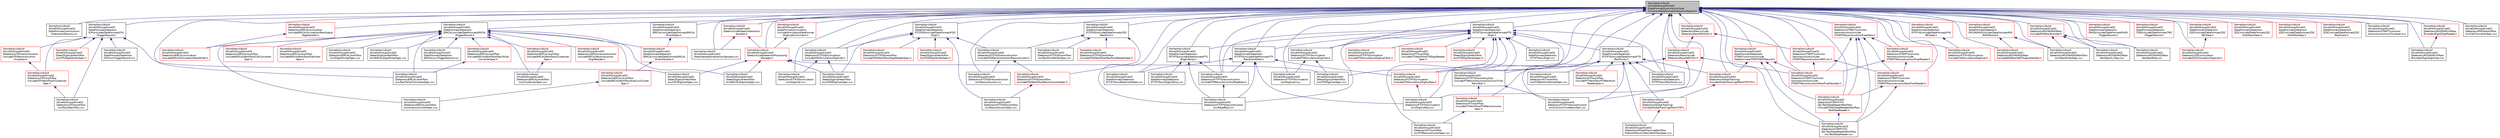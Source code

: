 digraph "/home/travis/build/AliceO2Group/AliceO2/DataFormats/common/include/CommonDataFormat/InteractionRecord.h"
{
 // INTERACTIVE_SVG=YES
  bgcolor="transparent";
  edge [fontname="Helvetica",fontsize="10",labelfontname="Helvetica",labelfontsize="10"];
  node [fontname="Helvetica",fontsize="10",shape=record];
  Node7 [label="/home/travis/build\l/AliceO2Group/AliceO2\l/DataFormats/common/include\l/CommonDataFormat/InteractionRecord.h",height=0.2,width=0.4,color="black", fillcolor="grey75", style="filled", fontcolor="black"];
  Node7 -> Node8 [dir="back",color="midnightblue",fontsize="10",style="solid",fontname="Helvetica"];
  Node8 [label="/home/travis/build\l/AliceO2Group/AliceO2\l/DataFormats/common/src\l/InteractionRecord.cxx",height=0.2,width=0.4,color="black",URL="$d3/d7a/InteractionRecord_8cxx.html"];
  Node7 -> Node9 [dir="back",color="midnightblue",fontsize="10",style="solid",fontname="Helvetica"];
  Node9 [label="/home/travis/build\l/AliceO2Group/AliceO2\l/DataFormats/Detectors\l/CPV/include/DataFormatsCPV\l/TriggerRecord.h",height=0.2,width=0.4,color="black",URL="$d6/d7a/CPV_2include_2DataFormatsCPV_2TriggerRecord_8h.html"];
  Node9 -> Node10 [dir="back",color="midnightblue",fontsize="10",style="solid",fontname="Helvetica"];
  Node10 [label="/home/travis/build\l/AliceO2Group/AliceO2\l/DataFormats/Detectors\l/CPV/src/TriggerRecord.cxx",height=0.2,width=0.4,color="black",URL="$d9/dd8/CPV_2src_2TriggerRecord_8cxx.html"];
  Node9 -> Node11 [dir="back",color="midnightblue",fontsize="10",style="solid",fontname="Helvetica"];
  Node11 [label="/home/travis/build\l/AliceO2Group/AliceO2\l/Detectors/CPV/reconstruction\l/include/CPVReconstruction\l/Clusterer.h",height=0.2,width=0.4,color="red",URL="$d5/d1e/CPV_2reconstruction_2include_2CPVReconstruction_2Clusterer_8h.html"];
  Node11 -> Node13 [dir="back",color="midnightblue",fontsize="10",style="solid",fontname="Helvetica"];
  Node13 [label="/home/travis/build\l/AliceO2Group/AliceO2\l/Detectors/CPV/workflow\l/include/CPVWorkflow/Clusterizer\lSpec.h",height=0.2,width=0.4,color="red",URL="$d9/dcc/CPV_2workflow_2include_2CPVWorkflow_2ClusterizerSpec_8h.html"];
  Node13 -> Node15 [dir="back",color="midnightblue",fontsize="10",style="solid",fontname="Helvetica"];
  Node15 [label="/home/travis/build\l/AliceO2Group/AliceO2\l/Detectors/CPV/workflow\l/src/RecoWorkflow.cxx",height=0.2,width=0.4,color="black",URL="$dd/d16/CPV_2workflow_2src_2RecoWorkflow_8cxx.html"];
  Node9 -> Node13 [dir="back",color="midnightblue",fontsize="10",style="solid",fontname="Helvetica"];
  Node9 -> Node15 [dir="back",color="midnightblue",fontsize="10",style="solid",fontname="Helvetica"];
  Node9 -> Node16 [dir="back",color="midnightblue",fontsize="10",style="solid",fontname="Helvetica"];
  Node16 [label="/home/travis/build\l/AliceO2Group/AliceO2\l/Steer/DigitizerWorkflow\l/src/CPVDigitizerSpec.cxx",height=0.2,width=0.4,color="black",URL="$da/dfe/CPVDigitizerSpec_8cxx.html"];
  Node9 -> Node17 [dir="back",color="midnightblue",fontsize="10",style="solid",fontname="Helvetica"];
  Node17 [label="/home/travis/build\l/AliceO2Group/AliceO2\l/Steer/DigitizerWorkflow\l/src/CPVDigitWriterSpec.h",height=0.2,width=0.4,color="red",URL="$d1/dc0/CPVDigitWriterSpec_8h.html"];
  Node7 -> Node19 [dir="back",color="midnightblue",fontsize="10",style="solid",fontname="Helvetica"];
  Node19 [label="/home/travis/build\l/AliceO2Group/AliceO2\l/DataFormats/Detectors\l/EMCAL/include/DataFormatsEMCAL\l/EventData.h",height=0.2,width=0.4,color="black",URL="$dd/df3/EventData_8h.html"];
  Node19 -> Node20 [dir="back",color="midnightblue",fontsize="10",style="solid",fontname="Helvetica"];
  Node20 [label="/home/travis/build\l/AliceO2Group/AliceO2\l/DataFormats/Detectors\l/EMCAL/include/DataFormatsEMCAL\l/EventHandler.h",height=0.2,width=0.4,color="red",URL="$da/dcc/EventHandler_8h.html"];
  Node20 -> Node22 [dir="back",color="midnightblue",fontsize="10",style="solid",fontname="Helvetica"];
  Node22 [label="/home/travis/build\l/AliceO2Group/AliceO2\l/Detectors/EMCAL/workflow\l/include/EMCALWorkflow/AnalysisCluster\lSpec.h",height=0.2,width=0.4,color="red",URL="$d3/dd3/AnalysisClusterSpec_8h.html"];
  Node22 -> Node23 [dir="back",color="midnightblue",fontsize="10",style="solid",fontname="Helvetica"];
  Node23 [label="/home/travis/build\l/AliceO2Group/AliceO2\l/Detectors/EMCAL/workflow\l/src/AnalysisClusterSpec.cxx",height=0.2,width=0.4,color="black",URL="$d2/d75/AnalysisClusterSpec_8cxx.html"];
  Node7 -> Node25 [dir="back",color="midnightblue",fontsize="10",style="solid",fontname="Helvetica"];
  Node25 [label="/home/travis/build\l/AliceO2Group/AliceO2\l/DataFormats/Detectors\l/EMCAL/include/DataFormatsEMCAL\l/TriggerRecord.h",height=0.2,width=0.4,color="black",URL="$d9/d38/EMCAL_2include_2DataFormatsEMCAL_2TriggerRecord_8h.html"];
  Node25 -> Node20 [dir="back",color="midnightblue",fontsize="10",style="solid",fontname="Helvetica"];
  Node25 -> Node26 [dir="back",color="midnightblue",fontsize="10",style="solid",fontname="Helvetica"];
  Node26 [label="/home/travis/build\l/AliceO2Group/AliceO2\l/DataFormats/Detectors\l/EMCAL/src/TriggerRecord.cxx",height=0.2,width=0.4,color="black",URL="$d0/d2b/EMCAL_2src_2TriggerRecord_8cxx.html"];
  Node25 -> Node27 [dir="back",color="midnightblue",fontsize="10",style="solid",fontname="Helvetica"];
  Node27 [label="/home/travis/build\l/AliceO2Group/AliceO2\l/Detectors/EMCAL/reconstruction\l/include/EMCALReconstruction\l/DigitReader.h",height=0.2,width=0.4,color="red",URL="$dc/d38/EMCAL_2reconstruction_2include_2EMCALReconstruction_2DigitReader_8h.html"];
  Node25 -> Node31 [dir="back",color="midnightblue",fontsize="10",style="solid",fontname="Helvetica"];
  Node31 [label="/home/travis/build\l/AliceO2Group/AliceO2\l/Detectors/EMCAL/simulation\l/include/EMCALSimulation/RawWriter.h",height=0.2,width=0.4,color="red",URL="$df/da7/RawWriter_8h.html"];
  Node25 -> Node22 [dir="back",color="midnightblue",fontsize="10",style="solid",fontname="Helvetica"];
  Node25 -> Node33 [dir="back",color="midnightblue",fontsize="10",style="solid",fontname="Helvetica"];
  Node33 [label="/home/travis/build\l/AliceO2Group/AliceO2\l/Detectors/EMCAL/workflow\l/include/EMCALWorkflow/CellConverter\lSpec.h",height=0.2,width=0.4,color="red",URL="$d3/ddf/EMCAL_2workflow_2include_2EMCALWorkflow_2CellConverterSpec_8h.html"];
  Node25 -> Node35 [dir="back",color="midnightblue",fontsize="10",style="solid",fontname="Helvetica"];
  Node35 [label="/home/travis/build\l/AliceO2Group/AliceO2\l/Detectors/EMCAL/workflow\l/include/EMCALWorkflow/Clusterizer\lSpec.h",height=0.2,width=0.4,color="red",URL="$d2/dd1/EMCAL_2workflow_2include_2EMCALWorkflow_2ClusterizerSpec_8h.html"];
  Node35 -> Node36 [dir="back",color="midnightblue",fontsize="10",style="solid",fontname="Helvetica"];
  Node36 [label="/home/travis/build\l/AliceO2Group/AliceO2\l/Detectors/EMCAL/workflow\l/src/ClusterizerSpec.cxx",height=0.2,width=0.4,color="black",URL="$d7/d67/EMCAL_2workflow_2src_2ClusterizerSpec_8cxx.html"];
  Node25 -> Node37 [dir="back",color="midnightblue",fontsize="10",style="solid",fontname="Helvetica"];
  Node37 [label="/home/travis/build\l/AliceO2Group/AliceO2\l/Detectors/EMCAL/workflow\l/include/EMCALWorkflow/Publisher\lSpec.h",height=0.2,width=0.4,color="red",URL="$d2/d55/EMCAL_2workflow_2include_2EMCALWorkflow_2PublisherSpec_8h.html"];
  Node25 -> Node39 [dir="back",color="midnightblue",fontsize="10",style="solid",fontname="Helvetica"];
  Node39 [label="/home/travis/build\l/AliceO2Group/AliceO2\l/Detectors/EMCAL/workflow\l/include/EMCALWorkflow/RawToCell\lConverterSpec.h",height=0.2,width=0.4,color="red",URL="$d5/da4/RawToCellConverterSpec_8h.html"];
  Node39 -> Node40 [dir="back",color="midnightblue",fontsize="10",style="solid",fontname="Helvetica"];
  Node40 [label="/home/travis/build\l/AliceO2Group/AliceO2\l/Detectors/EMCAL/workflow\l/src/RawToCellConverterSpec.cxx",height=0.2,width=0.4,color="black",URL="$dd/d4a/RawToCellConverterSpec_8cxx.html"];
  Node25 -> Node23 [dir="back",color="midnightblue",fontsize="10",style="solid",fontname="Helvetica"];
  Node25 -> Node36 [dir="back",color="midnightblue",fontsize="10",style="solid",fontname="Helvetica"];
  Node25 -> Node41 [dir="back",color="midnightblue",fontsize="10",style="solid",fontname="Helvetica"];
  Node41 [label="/home/travis/build\l/AliceO2Group/AliceO2\l/Detectors/EMCAL/workflow\l/src/DigitsPrinterSpec.cxx",height=0.2,width=0.4,color="black",URL="$db/dd5/EMCAL_2workflow_2src_2DigitsPrinterSpec_8cxx.html"];
  Node25 -> Node40 [dir="back",color="midnightblue",fontsize="10",style="solid",fontname="Helvetica"];
  Node25 -> Node42 [dir="back",color="midnightblue",fontsize="10",style="solid",fontname="Helvetica"];
  Node42 [label="/home/travis/build\l/AliceO2Group/AliceO2\l/Steer/DigitizerWorkflow\l/src/EMCALDigitizerSpec.cxx",height=0.2,width=0.4,color="black",URL="$d5/d9b/EMCALDigitizerSpec_8cxx.html"];
  Node25 -> Node43 [dir="back",color="midnightblue",fontsize="10",style="solid",fontname="Helvetica"];
  Node43 [label="/home/travis/build\l/AliceO2Group/AliceO2\l/Steer/DigitizerWorkflow\l/src/EMCALDigitWriterSpec.cxx",height=0.2,width=0.4,color="black",URL="$d9/db2/EMCALDigitWriterSpec_8cxx.html"];
  Node7 -> Node44 [dir="back",color="midnightblue",fontsize="10",style="solid",fontname="Helvetica"];
  Node44 [label="/home/travis/build\l/AliceO2Group/AliceO2\l/DataFormats/Detectors\l/FIT/FDD/include/DataFormatsFDD\l/Digit.h",height=0.2,width=0.4,color="black",URL="$d9/dc4/DataFormats_2Detectors_2FIT_2FDD_2include_2DataFormatsFDD_2Digit_8h.html"];
  Node44 -> Node45 [dir="back",color="midnightblue",fontsize="10",style="solid",fontname="Helvetica"];
  Node45 [label="/home/travis/build\l/AliceO2Group/AliceO2\l/Detectors/FIT/FDD/reconstruction\l/include/FDDReconstruction/Reconstructor.h",height=0.2,width=0.4,color="black",URL="$d8/dbe/Reconstructor_8h.html"];
  Node45 -> Node46 [dir="back",color="midnightblue",fontsize="10",style="solid",fontname="Helvetica"];
  Node46 [label="/home/travis/build\l/AliceO2Group/AliceO2\l/Detectors/FIT/FDD/reconstruction\l/src/Reconstructor.cxx",height=0.2,width=0.4,color="black",URL="$d8/d07/Reconstructor_8cxx.html",tooltip="Implementation of the FDD reconstruction. "];
  Node45 -> Node47 [dir="back",color="midnightblue",fontsize="10",style="solid",fontname="Helvetica"];
  Node47 [label="/home/travis/build\l/AliceO2Group/AliceO2\l/Detectors/FIT/FDD/workflow\l/include/FDDWorkflow/ReconstructorSpec.h",height=0.2,width=0.4,color="red",URL="$d7/df4/ReconstructorSpec_8h.html"];
  Node47 -> Node48 [dir="back",color="midnightblue",fontsize="10",style="solid",fontname="Helvetica"];
  Node48 [label="/home/travis/build\l/AliceO2Group/AliceO2\l/Detectors/FIT/FDD/workflow\l/src/ReconstructorSpec.cxx",height=0.2,width=0.4,color="black",URL="$d3/db6/ReconstructorSpec_8cxx.html"];
  Node44 -> Node50 [dir="back",color="midnightblue",fontsize="10",style="solid",fontname="Helvetica"];
  Node50 [label="/home/travis/build\l/AliceO2Group/AliceO2\l/Detectors/FIT/FDD/simulation\l/include/FDDSimulation/Digitizer.h",height=0.2,width=0.4,color="black",URL="$d3/d51/FIT_2FDD_2simulation_2include_2FDDSimulation_2Digitizer_8h.html"];
  Node50 -> Node51 [dir="back",color="midnightblue",fontsize="10",style="solid",fontname="Helvetica"];
  Node51 [label="/home/travis/build\l/AliceO2Group/AliceO2\l/Detectors/FIT/FDD/simulation\l/src/Digitizer.cxx",height=0.2,width=0.4,color="black",URL="$d0/d8c/FIT_2FDD_2simulation_2src_2Digitizer_8cxx.html"];
  Node50 -> Node52 [dir="back",color="midnightblue",fontsize="10",style="solid",fontname="Helvetica"];
  Node52 [label="/home/travis/build\l/AliceO2Group/AliceO2\l/Steer/DigitizerWorkflow\l/src/FDDDigitizerSpec.cxx",height=0.2,width=0.4,color="black",URL="$d2/d97/FDDDigitizerSpec_8cxx.html"];
  Node44 -> Node53 [dir="back",color="midnightblue",fontsize="10",style="solid",fontname="Helvetica"];
  Node53 [label="/home/travis/build\l/AliceO2Group/AliceO2\l/Detectors/FIT/FDD/workflow\l/include/FDDWorkflow/DigitReaderSpec.h",height=0.2,width=0.4,color="red",URL="$dd/d24/FIT_2FDD_2workflow_2include_2FDDWorkflow_2DigitReaderSpec_8h.html"];
  Node44 -> Node48 [dir="back",color="midnightblue",fontsize="10",style="solid",fontname="Helvetica"];
  Node44 -> Node52 [dir="back",color="midnightblue",fontsize="10",style="solid",fontname="Helvetica"];
  Node44 -> Node55 [dir="back",color="midnightblue",fontsize="10",style="solid",fontname="Helvetica"];
  Node55 [label="/home/travis/build\l/AliceO2Group/AliceO2\l/Steer/DigitizerWorkflow\l/src/FDDDigitWriterSpec.h",height=0.2,width=0.4,color="red",URL="$d8/dcd/FDDDigitWriterSpec_8h.html"];
  Node7 -> Node56 [dir="back",color="midnightblue",fontsize="10",style="solid",fontname="Helvetica"];
  Node56 [label="/home/travis/build\l/AliceO2Group/AliceO2\l/DataFormats/Detectors\l/FIT/FDD/include/DataFormatsFDD\l/RecPoint.h",height=0.2,width=0.4,color="black",URL="$d8/d0c/RecPoint_8h.html",tooltip="Definition of the FDD RecPoint class. "];
  Node56 -> Node45 [dir="back",color="midnightblue",fontsize="10",style="solid",fontname="Helvetica"];
  Node56 -> Node47 [dir="back",color="midnightblue",fontsize="10",style="solid",fontname="Helvetica"];
  Node56 -> Node57 [dir="back",color="midnightblue",fontsize="10",style="solid",fontname="Helvetica"];
  Node57 [label="/home/travis/build\l/AliceO2Group/AliceO2\l/Detectors/FIT/FDD/workflow\l/include/FDDWorkflow/RecPointReaderSpec.h",height=0.2,width=0.4,color="red",URL="$d7/da5/RecPointReaderSpec_8h.html"];
  Node56 -> Node59 [dir="back",color="midnightblue",fontsize="10",style="solid",fontname="Helvetica"];
  Node59 [label="/home/travis/build\l/AliceO2Group/AliceO2\l/Detectors/FIT/FDD/workflow\l/src/RecPointWriterSpec.cxx",height=0.2,width=0.4,color="black",URL="$df/d0a/RecPointWriterSpec_8cxx.html"];
  Node7 -> Node60 [dir="back",color="midnightblue",fontsize="10",style="solid",fontname="Helvetica"];
  Node60 [label="/home/travis/build\l/AliceO2Group/AliceO2\l/DataFormats/Detectors\l/FIT/FT0/include/DataFormatsFT0\l/Digit.h",height=0.2,width=0.4,color="black",URL="$d0/d0a/DataFormats_2Detectors_2FIT_2FT0_2include_2DataFormatsFT0_2Digit_8h.html"];
  Node60 -> Node61 [dir="back",color="midnightblue",fontsize="10",style="solid",fontname="Helvetica"];
  Node61 [label="/home/travis/build\l/AliceO2Group/AliceO2\l/DataFormats/Detectors\l/FIT/FT0/include/DataFormatsFT0\l/DigitsTemp.h",height=0.2,width=0.4,color="black",URL="$d5/d65/DigitsTemp_8h.html"];
  Node61 -> Node62 [dir="back",color="midnightblue",fontsize="10",style="solid",fontname="Helvetica"];
  Node62 [label="/home/travis/build\l/AliceO2Group/AliceO2\l/DataFormats/Detectors\l/FIT/FT0/src/DigitsTemp.cxx",height=0.2,width=0.4,color="black",URL="$db/d96/DigitsTemp_8cxx.html"];
  Node61 -> Node63 [dir="back",color="midnightblue",fontsize="10",style="solid",fontname="Helvetica"];
  Node63 [label="/home/travis/build\l/AliceO2Group/AliceO2\l/Detectors/FIT/FT0/reconstruction\l/include/FT0Reconstruction/ReadRaw.h",height=0.2,width=0.4,color="black",URL="$dd/d58/ReadRaw_8h.html",tooltip="read raw data and writes digits "];
  Node63 -> Node64 [dir="back",color="midnightblue",fontsize="10",style="solid",fontname="Helvetica"];
  Node64 [label="/home/travis/build\l/AliceO2Group/AliceO2\l/Detectors/FIT/FT0/reconstruction\l/src/ReadRaw.cxx",height=0.2,width=0.4,color="black",URL="$de/d70/ReadRaw_8cxx.html"];
  Node61 -> Node64 [dir="back",color="midnightblue",fontsize="10",style="solid",fontname="Helvetica"];
  Node60 -> Node65 [dir="back",color="midnightblue",fontsize="10",style="solid",fontname="Helvetica"];
  Node65 [label="/home/travis/build\l/AliceO2Group/AliceO2\l/DataFormats/Detectors\l/FIT/FT0/include/DataFormatsFT0\l/RawEventData.h",height=0.2,width=0.4,color="black",URL="$d1/dfe/RawEventData_8h.html"];
  Node65 -> Node66 [dir="back",color="midnightblue",fontsize="10",style="solid",fontname="Helvetica"];
  Node66 [label="/home/travis/build\l/AliceO2Group/AliceO2\l/DataFormats/Detectors\l/FIT/FT0/src/RawEventData.cxx",height=0.2,width=0.4,color="black",URL="$db/d97/RawEventData_8cxx.html"];
  Node65 -> Node63 [dir="back",color="midnightblue",fontsize="10",style="solid",fontname="Helvetica"];
  Node65 -> Node64 [dir="back",color="midnightblue",fontsize="10",style="solid",fontname="Helvetica"];
  Node65 -> Node67 [dir="back",color="midnightblue",fontsize="10",style="solid",fontname="Helvetica"];
  Node67 [label="/home/travis/build\l/AliceO2Group/AliceO2\l/Detectors/FIT/FT0/simulation\l/include/FT0Simulation/Digits2Raw.h",height=0.2,width=0.4,color="red",URL="$d8/dfe/Digits2Raw_8h.html",tooltip="converts digits to raw format "];
  Node67 -> Node69 [dir="back",color="midnightblue",fontsize="10",style="solid",fontname="Helvetica"];
  Node69 [label="/home/travis/build\l/AliceO2Group/AliceO2\l/Detectors/FIT/FT0/simulation\l/src/Digits2Raw.cxx",height=0.2,width=0.4,color="black",URL="$da/de9/Digits2Raw_8cxx.html"];
  Node65 -> Node69 [dir="back",color="midnightblue",fontsize="10",style="solid",fontname="Helvetica"];
  Node60 -> Node70 [dir="back",color="midnightblue",fontsize="10",style="solid",fontname="Helvetica"];
  Node70 [label="/home/travis/build\l/AliceO2Group/AliceO2\l/DataFormats/Detectors\l/FIT/FT0/include/DataFormatsFT0\l/RecPoints.h",height=0.2,width=0.4,color="black",URL="$d4/d57/RecPoints_8h.html",tooltip="Definition of the FIT RecPoints class. "];
  Node70 -> Node71 [dir="back",color="midnightblue",fontsize="10",style="solid",fontname="Helvetica"];
  Node71 [label="/home/travis/build\l/AliceO2Group/AliceO2\l/DataFormats/Detectors\l/FIT/FT0/src/RecPoints.cxx",height=0.2,width=0.4,color="black",URL="$d3/d21/RecPoints_8cxx.html"];
  Node70 -> Node72 [dir="back",color="midnightblue",fontsize="10",style="solid",fontname="Helvetica"];
  Node72 [label="/home/travis/build\l/AliceO2Group/AliceO2\l/Detectors/FIT/FT0/reconstruction\l/include/FT0Reconstruction/CollisionTime\lRecoTask.h",height=0.2,width=0.4,color="black",URL="$d1/d6c/CollisionTimeRecoTask_8h.html",tooltip="Definition of the FDD reconstruction. "];
  Node72 -> Node73 [dir="back",color="midnightblue",fontsize="10",style="solid",fontname="Helvetica"];
  Node73 [label="/home/travis/build\l/AliceO2Group/AliceO2\l/Detectors/FIT/FT0/reconstruction\l/src/CollisionTimeRecoTask.cxx",height=0.2,width=0.4,color="black",URL="$d9/d2f/CollisionTimeRecoTask_8cxx.html",tooltip="Implementation of the FIT reconstruction task. "];
  Node72 -> Node74 [dir="back",color="midnightblue",fontsize="10",style="solid",fontname="Helvetica"];
  Node74 [label="/home/travis/build\l/AliceO2Group/AliceO2\l/Detectors/FIT/workflow\l/include/FITWorkflow/FT0Reconstructor\lSpec.h",height=0.2,width=0.4,color="red",URL="$d0/d58/FT0ReconstructorSpec_8h.html"];
  Node74 -> Node75 [dir="back",color="midnightblue",fontsize="10",style="solid",fontname="Helvetica"];
  Node75 [label="/home/travis/build\l/AliceO2Group/AliceO2\l/Detectors/FIT/workflow\l/src/FT0ReconstructorSpec.cxx",height=0.2,width=0.4,color="black",URL="$d0/db1/FT0ReconstructorSpec_8cxx.html"];
  Node70 -> Node73 [dir="back",color="midnightblue",fontsize="10",style="solid",fontname="Helvetica"];
  Node70 -> Node74 [dir="back",color="midnightblue",fontsize="10",style="solid",fontname="Helvetica"];
  Node70 -> Node77 [dir="back",color="midnightblue",fontsize="10",style="solid",fontname="Helvetica"];
  Node77 [label="/home/travis/build\l/AliceO2Group/AliceO2\l/Detectors/FIT/workflow\l/include/FITWorkflow/FT0RecPoint\lReaderSpec.h",height=0.2,width=0.4,color="red",URL="$d1/d4b/FT0RecPointReaderSpec_8h.html"];
  Node70 -> Node81 [dir="back",color="midnightblue",fontsize="10",style="solid",fontname="Helvetica"];
  Node81 [label="/home/travis/build\l/AliceO2Group/AliceO2\l/Detectors/FIT/workflow\l/src/FT0RecPointWriterSpec.cxx",height=0.2,width=0.4,color="black",URL="$d3/dbb/FT0RecPointWriterSpec_8cxx.html"];
  Node70 -> Node82 [dir="back",color="midnightblue",fontsize="10",style="solid",fontname="Helvetica"];
  Node82 [label="/home/travis/build\l/AliceO2Group/AliceO2\l/Detectors/GlobalTracking\l/include/GlobalTracking/MatchTOF.h",height=0.2,width=0.4,color="red",URL="$d0/d74/MatchTOF_8h.html",tooltip="Class to perform TOF matching to global tracks. "];
  Node82 -> Node84 [dir="back",color="midnightblue",fontsize="10",style="solid",fontname="Helvetica"];
  Node84 [label="/home/travis/build\l/AliceO2Group/AliceO2\l/Detectors/GlobalTrackingWorkflow\l/tofworkflow/src/RecoWorkflowSpec.cxx",height=0.2,width=0.4,color="black",URL="$d8/d84/RecoWorkflowSpec_8cxx.html"];
  Node70 -> Node85 [dir="back",color="midnightblue",fontsize="10",style="solid",fontname="Helvetica"];
  Node85 [label="/home/travis/build\l/AliceO2Group/AliceO2\l/Detectors/GlobalTracking\l/include/GlobalTracking/MatchTPCITS.h",height=0.2,width=0.4,color="red",URL="$d3/dac/MatchTPCITS_8h.html",tooltip="Class to perform TPC ITS matching. "];
  Node85 -> Node82 [dir="back",color="midnightblue",fontsize="10",style="solid",fontname="Helvetica"];
  Node70 -> Node84 [dir="back",color="midnightblue",fontsize="10",style="solid",fontname="Helvetica"];
  Node60 -> Node89 [dir="back",color="midnightblue",fontsize="10",style="solid",fontname="Helvetica"];
  Node89 [label="/home/travis/build\l/AliceO2Group/AliceO2\l/DataFormats/Detectors\l/FIT/FT0/src/Digit.cxx",height=0.2,width=0.4,color="black",URL="$de/db2/DataFormats_2Detectors_2FIT_2FT0_2src_2Digit_8cxx.html"];
  Node60 -> Node71 [dir="back",color="midnightblue",fontsize="10",style="solid",fontname="Helvetica"];
  Node60 -> Node72 [dir="back",color="midnightblue",fontsize="10",style="solid",fontname="Helvetica"];
  Node60 -> Node63 [dir="back",color="midnightblue",fontsize="10",style="solid",fontname="Helvetica"];
  Node60 -> Node73 [dir="back",color="midnightblue",fontsize="10",style="solid",fontname="Helvetica"];
  Node60 -> Node64 [dir="back",color="midnightblue",fontsize="10",style="solid",fontname="Helvetica"];
  Node60 -> Node90 [dir="back",color="midnightblue",fontsize="10",style="solid",fontname="Helvetica"];
  Node90 [label="/home/travis/build\l/AliceO2Group/AliceO2\l/Detectors/FIT/FT0/simulation\l/include/FT0Simulation/Digitizer.h",height=0.2,width=0.4,color="black",URL="$da/d10/FIT_2FT0_2simulation_2include_2FT0Simulation_2Digitizer_8h.html"];
  Node90 -> Node91 [dir="back",color="midnightblue",fontsize="10",style="solid",fontname="Helvetica"];
  Node91 [label="/home/travis/build\l/AliceO2Group/AliceO2\l/Detectors/FIT/FT0/simulation\l/src/Digitizer.cxx",height=0.2,width=0.4,color="black",URL="$de/dd9/FIT_2FT0_2simulation_2src_2Digitizer_8cxx.html"];
  Node90 -> Node92 [dir="back",color="midnightblue",fontsize="10",style="solid",fontname="Helvetica"];
  Node92 [label="/home/travis/build\l/AliceO2Group/AliceO2\l/Steer/DigitizerWorkflow\l/src/FT0DigitizerSpec.cxx",height=0.2,width=0.4,color="black",URL="$d4/dfd/FT0DigitizerSpec_8cxx.html"];
  Node60 -> Node93 [dir="back",color="midnightblue",fontsize="10",style="solid",fontname="Helvetica"];
  Node93 [label="/home/travis/build\l/AliceO2Group/AliceO2\l/Detectors/FIT/FT0/simulation\l/include/FT0Simulation/DigitizerTask.h",height=0.2,width=0.4,color="red",URL="$dd/d0b/FIT_2FT0_2simulation_2include_2FT0Simulation_2DigitizerTask_8h.html"];
  Node60 -> Node67 [dir="back",color="midnightblue",fontsize="10",style="solid",fontname="Helvetica"];
  Node60 -> Node95 [dir="back",color="midnightblue",fontsize="10",style="solid",fontname="Helvetica"];
  Node95 [label="/home/travis/build\l/AliceO2Group/AliceO2\l/Detectors/FIT/workflow\l/include/FITWorkflow/FT0DigitReader\lSpec.h",height=0.2,width=0.4,color="red",URL="$dc/d0d/FT0DigitReaderSpec_8h.html"];
  Node60 -> Node75 [dir="back",color="midnightblue",fontsize="10",style="solid",fontname="Helvetica"];
  Node60 -> Node92 [dir="back",color="midnightblue",fontsize="10",style="solid",fontname="Helvetica"];
  Node60 -> Node97 [dir="back",color="midnightblue",fontsize="10",style="solid",fontname="Helvetica"];
  Node97 [label="/home/travis/build\l/AliceO2Group/AliceO2\l/Steer/DigitizerWorkflow\l/src/FT0DigitWriterSpec.h",height=0.2,width=0.4,color="red",URL="$d4/d85/FT0DigitWriterSpec_8h.html"];
  Node7 -> Node61 [dir="back",color="midnightblue",fontsize="10",style="solid",fontname="Helvetica"];
  Node7 -> Node65 [dir="back",color="midnightblue",fontsize="10",style="solid",fontname="Helvetica"];
  Node7 -> Node70 [dir="back",color="midnightblue",fontsize="10",style="solid",fontname="Helvetica"];
  Node7 -> Node66 [dir="back",color="midnightblue",fontsize="10",style="solid",fontname="Helvetica"];
  Node7 -> Node71 [dir="back",color="midnightblue",fontsize="10",style="solid",fontname="Helvetica"];
  Node7 -> Node98 [dir="back",color="midnightblue",fontsize="10",style="solid",fontname="Helvetica"];
  Node98 [label="/home/travis/build\l/AliceO2Group/AliceO2\l/DataFormats/Detectors\l/FIT/FV0/include/DataFormatsFV0\l/BCData.h",height=0.2,width=0.4,color="red",URL="$d7/d54/FIT_2FV0_2include_2DataFormatsFV0_2BCData_8h.html"];
  Node98 -> Node100 [dir="back",color="midnightblue",fontsize="10",style="solid",fontname="Helvetica"];
  Node100 [label="/home/travis/build\l/AliceO2Group/AliceO2\l/Detectors/FIT/FV0/simulation\l/include/FV0Simulation/Digitizer.h",height=0.2,width=0.4,color="red",URL="$d6/d82/FIT_2FV0_2simulation_2include_2FV0Simulation_2Digitizer_8h.html"];
  Node7 -> Node104 [dir="back",color="midnightblue",fontsize="10",style="solid",fontname="Helvetica"];
  Node104 [label="/home/travis/build\l/AliceO2Group/AliceO2\l/DataFormats/Detectors\l/ITSMFT/common/include\l/DataFormatsITSMFT/ROFRecord.h",height=0.2,width=0.4,color="red",URL="$d0/dc6/ITSMFT_2common_2include_2DataFormatsITSMFT_2ROFRecord_8h.html"];
  Node104 -> Node85 [dir="back",color="midnightblue",fontsize="10",style="solid",fontname="Helvetica"];
  Node104 -> Node125 [dir="back",color="midnightblue",fontsize="10",style="solid",fontname="Helvetica"];
  Node125 [label="/home/travis/build\l/AliceO2Group/AliceO2\l/Detectors/ITSMFT/common\l/reconstruction/include\l/ITSMFTReconstruction/RawPixelDecoder.h",height=0.2,width=0.4,color="red",URL="$d7/d6e/RawPixelDecoder_8h.html",tooltip="Definition of the Alpide pixel reader for raw data processing. "];
  Node104 -> Node109 [dir="back",color="midnightblue",fontsize="10",style="solid",fontname="Helvetica"];
  Node109 [label="/home/travis/build\l/AliceO2Group/AliceO2\l/Detectors/ITSMFT/ITS\l/QC/TestDataReaderWorkflow\l/include/ITSQCDataReaderWorkflow\l/TestDataReader.h",height=0.2,width=0.4,color="red",URL="$dd/d69/TestDataReader_8h.html"];
  Node109 -> Node110 [dir="back",color="midnightblue",fontsize="10",style="solid",fontname="Helvetica"];
  Node110 [label="/home/travis/build\l/AliceO2Group/AliceO2\l/Detectors/ITSMFT/ITS\l/QC/TestDataReaderWorkflow\l/src/TestDataReader.cxx",height=0.2,width=0.4,color="black",URL="$d0/dd9/TestDataReader_8cxx.html"];
  Node104 -> Node110 [dir="back",color="midnightblue",fontsize="10",style="solid",fontname="Helvetica"];
  Node7 -> Node166 [dir="back",color="midnightblue",fontsize="10",style="solid",fontname="Helvetica"];
  Node166 [label="/home/travis/build\l/AliceO2Group/AliceO2\l/DataFormats/Detectors\l/MUON/MID/include/DataFormatsMID\l/ROFRecord.h",height=0.2,width=0.4,color="red",URL="$d2/df9/MUON_2MID_2include_2DataFormatsMID_2ROFRecord_8h.html",tooltip="Definition of the MID event record. "];
  Node166 -> Node192 [dir="back",color="midnightblue",fontsize="10",style="solid",fontname="Helvetica"];
  Node192 [label="/home/travis/build\l/AliceO2Group/AliceO2\l/Detectors/MUON/MID/Raw\l/include/MIDRaw/GBTOutputHandler.h",height=0.2,width=0.4,color="red",URL="$d0/d0c/GBTOutputHandler_8h.html",tooltip="MID GBT decoder output handler. "];
  Node166 -> Node199 [dir="back",color="midnightblue",fontsize="10",style="solid",fontname="Helvetica"];
  Node199 [label="/home/travis/build\l/AliceO2Group/AliceO2\l/Detectors/MUON/MID/Workflow\l/src/RawWriterSpec.cxx",height=0.2,width=0.4,color="black",URL="$db/dd6/RawWriterSpec_8cxx.html",tooltip="Digits to raw converter spec for MID. "];
  Node7 -> Node216 [dir="back",color="midnightblue",fontsize="10",style="solid",fontname="Helvetica"];
  Node216 [label="/home/travis/build\l/AliceO2Group/AliceO2\l/DataFormats/Detectors\l/PHOS/include/DataFormatsPHOS\l/TriggerRecord.h",height=0.2,width=0.4,color="red",URL="$d2/df1/PHOS_2include_2DataFormatsPHOS_2TriggerRecord_8h.html"];
  Node7 -> Node227 [dir="back",color="midnightblue",fontsize="10",style="solid",fontname="Helvetica"];
  Node227 [label="/home/travis/build\l/AliceO2Group/AliceO2\l/DataFormats/Detectors\l/TRD/include/DataFormatsTRD\l/TriggerRecord.h",height=0.2,width=0.4,color="red",URL="$d9/dbe/TRD_2include_2DataFormatsTRD_2TriggerRecord_8h.html"];
  Node7 -> Node235 [dir="back",color="midnightblue",fontsize="10",style="solid",fontname="Helvetica"];
  Node235 [label="/home/travis/build\l/AliceO2Group/AliceO2\l/DataFormats/Detectors\l/ZDC/include/DataFormatsZDC\l/BCData.h",height=0.2,width=0.4,color="red",URL="$dd/d40/ZDC_2include_2DataFormatsZDC_2BCData_8h.html"];
  Node235 -> Node237 [dir="back",color="midnightblue",fontsize="10",style="solid",fontname="Helvetica"];
  Node237 [label="/home/travis/build\l/AliceO2Group/AliceO2\l/Detectors/ZDC/simulation\l/include/ZDCSimulation/Digitizer.h",height=0.2,width=0.4,color="red",URL="$db/de7/ZDC_2simulation_2include_2ZDCSimulation_2Digitizer_8h.html"];
  Node7 -> Node241 [dir="back",color="midnightblue",fontsize="10",style="solid",fontname="Helvetica"];
  Node241 [label="/home/travis/build\l/AliceO2Group/AliceO2\l/DataFormats/Detectors\l/ZDC/include/DataFormatsZDC\l/OrbitRawData.h",height=0.2,width=0.4,color="red",URL="$de/d87/OrbitRawData_8h.html",tooltip="Class to describe ZDC scalers and pedestals per orbit, received from the FE. "];
  Node7 -> Node243 [dir="back",color="midnightblue",fontsize="10",style="solid",fontname="Helvetica"];
  Node243 [label="/home/travis/build\l/AliceO2Group/AliceO2\l/DataFormats/Detectors\l/ZDC/include/DataFormatsZDC\l/OrbitRecData.h",height=0.2,width=0.4,color="red",URL="$df/dd9/OrbitRecData_8h.html",tooltip="Class to describe ZDC scalers reconstructed from the channels data. "];
  Node7 -> Node245 [dir="back",color="midnightblue",fontsize="10",style="solid",fontname="Helvetica"];
  Node245 [label="/home/travis/build\l/AliceO2Group/AliceO2\l/DataFormats/Detectors\l/ZDC/include/DataFormatsZDC\l/RecEvent.h",height=0.2,width=0.4,color="red",URL="$d0/dad/RecEvent_8h.html",tooltip="Class to describe reconstructed ZDC event (single BC with signal in one of detectors) ..."];
  Node7 -> Node247 [dir="back",color="midnightblue",fontsize="10",style="solid",fontname="Helvetica"];
  Node247 [label="/home/travis/build\l/AliceO2Group/AliceO2\l/DataFormats/simulation\l/include/SimulationDataFormat\l/DigitizationContext.h",height=0.2,width=0.4,color="red",URL="$d1/def/DigitizationContext_8h.html"];
  Node247 -> Node249 [dir="back",color="midnightblue",fontsize="10",style="solid",fontname="Helvetica"];
  Node249 [label="/home/travis/build\l/AliceO2Group/AliceO2\l/Steer/include/Steer/HitProcessing\lManager.h",height=0.2,width=0.4,color="red",URL="$dd/d40/HitProcessingManager_8h.html"];
  Node249 -> Node16 [dir="back",color="midnightblue",fontsize="10",style="solid",fontname="Helvetica"];
  Node249 -> Node42 [dir="back",color="midnightblue",fontsize="10",style="solid",fontname="Helvetica"];
  Node249 -> Node52 [dir="back",color="midnightblue",fontsize="10",style="solid",fontname="Helvetica"];
  Node249 -> Node92 [dir="back",color="midnightblue",fontsize="10",style="solid",fontname="Helvetica"];
  Node7 -> Node259 [dir="back",color="midnightblue",fontsize="10",style="solid",fontname="Helvetica"];
  Node259 [label="/home/travis/build\l/AliceO2Group/AliceO2\l/Detectors/EMCAL/simulation\l/include/EMCALSimulation/RawOutput\lPageHandler.h",height=0.2,width=0.4,color="red",URL="$d9/d87/RawOutputPageHandler_8h.html"];
  Node259 -> Node31 [dir="back",color="midnightblue",fontsize="10",style="solid",fontname="Helvetica"];
  Node7 -> Node40 [dir="back",color="midnightblue",fontsize="10",style="solid",fontname="Helvetica"];
  Node7 -> Node46 [dir="back",color="midnightblue",fontsize="10",style="solid",fontname="Helvetica"];
  Node7 -> Node50 [dir="back",color="midnightblue",fontsize="10",style="solid",fontname="Helvetica"];
  Node7 -> Node51 [dir="back",color="midnightblue",fontsize="10",style="solid",fontname="Helvetica"];
  Node7 -> Node72 [dir="back",color="midnightblue",fontsize="10",style="solid",fontname="Helvetica"];
  Node7 -> Node63 [dir="back",color="midnightblue",fontsize="10",style="solid",fontname="Helvetica"];
  Node7 -> Node73 [dir="back",color="midnightblue",fontsize="10",style="solid",fontname="Helvetica"];
  Node7 -> Node64 [dir="back",color="midnightblue",fontsize="10",style="solid",fontname="Helvetica"];
  Node7 -> Node90 [dir="back",color="midnightblue",fontsize="10",style="solid",fontname="Helvetica"];
  Node7 -> Node67 [dir="back",color="midnightblue",fontsize="10",style="solid",fontname="Helvetica"];
  Node7 -> Node91 [dir="back",color="midnightblue",fontsize="10",style="solid",fontname="Helvetica"];
  Node7 -> Node69 [dir="back",color="midnightblue",fontsize="10",style="solid",fontname="Helvetica"];
  Node7 -> Node100 [dir="back",color="midnightblue",fontsize="10",style="solid",fontname="Helvetica"];
  Node7 -> Node85 [dir="back",color="midnightblue",fontsize="10",style="solid",fontname="Helvetica"];
  Node7 -> Node261 [dir="back",color="midnightblue",fontsize="10",style="solid",fontname="Helvetica"];
  Node261 [label="/home/travis/build\l/AliceO2Group/AliceO2\l/Detectors/ITSMFT/common\l/reconstruction/include\l/ITSMFTReconstruction/GBTLink.h",height=0.2,width=0.4,color="red",URL="$d0/dd1/GBTLink_8h.html",tooltip="Declarations of helper classes for the ITS/MFT raw data decoding. "];
  Node261 -> Node125 [dir="back",color="midnightblue",fontsize="10",style="solid",fontname="Helvetica"];
  Node261 -> Node262 [dir="back",color="midnightblue",fontsize="10",style="solid",fontname="Helvetica"];
  Node262 [label="/home/travis/build\l/AliceO2Group/AliceO2\l/Detectors/ITSMFT/common\l/reconstruction/include\l/ITSMFTReconstruction/RawPixelReader.h",height=0.2,width=0.4,color="red",URL="$dd/db8/RawPixelReader_8h.html",tooltip="Definition of the Alpide pixel reader for raw data processing. "];
  Node262 -> Node109 [dir="back",color="midnightblue",fontsize="10",style="solid",fontname="Helvetica"];
  Node262 -> Node110 [dir="back",color="midnightblue",fontsize="10",style="solid",fontname="Helvetica"];
  Node7 -> Node267 [dir="back",color="midnightblue",fontsize="10",style="solid",fontname="Helvetica"];
  Node267 [label="/home/travis/build\l/AliceO2Group/AliceO2\l/Detectors/ITSMFT/common\l/reconstruction/include\l/ITSMFTReconstruction/PixelData.h",height=0.2,width=0.4,color="red",URL="$da/d8d/PixelData_8h.html",tooltip="Transient data classes for single pixel and set of pixels from current chip. "];
  Node267 -> Node271 [dir="back",color="midnightblue",fontsize="10",style="solid",fontname="Helvetica"];
  Node271 [label="/home/travis/build\l/AliceO2Group/AliceO2\l/Detectors/ITSMFT/common\l/reconstruction/include\l/ITSMFTReconstruction/PixelReader.h",height=0.2,width=0.4,color="red",URL="$df/d2e/PixelReader_8h.html",tooltip="Abstract class for Alpide data reader class. "];
  Node271 -> Node125 [dir="back",color="midnightblue",fontsize="10",style="solid",fontname="Helvetica"];
  Node271 -> Node262 [dir="back",color="midnightblue",fontsize="10",style="solid",fontname="Helvetica"];
  Node267 -> Node125 [dir="back",color="midnightblue",fontsize="10",style="solid",fontname="Helvetica"];
  Node267 -> Node262 [dir="back",color="midnightblue",fontsize="10",style="solid",fontname="Helvetica"];
  Node267 -> Node109 [dir="back",color="midnightblue",fontsize="10",style="solid",fontname="Helvetica"];
  Node267 -> Node110 [dir="back",color="midnightblue",fontsize="10",style="solid",fontname="Helvetica"];
  Node7 -> Node271 [dir="back",color="midnightblue",fontsize="10",style="solid",fontname="Helvetica"];
  Node7 -> Node125 [dir="back",color="midnightblue",fontsize="10",style="solid",fontname="Helvetica"];
  Node7 -> Node262 [dir="back",color="midnightblue",fontsize="10",style="solid",fontname="Helvetica"];
  Node7 -> Node107 [dir="back",color="midnightblue",fontsize="10",style="solid",fontname="Helvetica"];
  Node107 [label="/home/travis/build\l/AliceO2Group/AliceO2\l/Detectors/ITSMFT/common\l/reconstruction/src/Clusterer.cxx",height=0.2,width=0.4,color="black",URL="$de/d69/ITSMFT_2common_2reconstruction_2src_2Clusterer_8cxx.html"];
  Node7 -> Node109 [dir="back",color="midnightblue",fontsize="10",style="solid",fontname="Helvetica"];
  Node7 -> Node110 [dir="back",color="midnightblue",fontsize="10",style="solid",fontname="Helvetica"];
  Node7 -> Node273 [dir="back",color="midnightblue",fontsize="10",style="solid",fontname="Helvetica"];
  Node273 [label="/home/travis/build\l/AliceO2Group/AliceO2\l/Detectors/MUON/MCH/Raw\l/Encoder/Digit/DigitReader.h",height=0.2,width=0.4,color="red",URL="$d3/d01/MUON_2MCH_2Raw_2Encoder_2Digit_2DigitReader_8h.html"];
  Node273 -> Node275 [dir="back",color="midnightblue",fontsize="10",style="solid",fontname="Helvetica"];
  Node275 [label="/home/travis/build\l/AliceO2Group/AliceO2\l/Detectors/MUON/MCH/Raw\l/Encoder/Digit/digit2raw.cxx",height=0.2,width=0.4,color="black",URL="$dd/dd2/digit2raw_8cxx.html"];
  Node7 -> Node275 [dir="back",color="midnightblue",fontsize="10",style="solid",fontname="Helvetica"];
  Node7 -> Node197 [dir="back",color="midnightblue",fontsize="10",style="solid",fontname="Helvetica"];
  Node197 [label="/home/travis/build\l/AliceO2Group/AliceO2\l/Detectors/MUON/MID/Raw\l/include/MIDRaw/Encoder.h",height=0.2,width=0.4,color="red",URL="$d1/dcf/Detectors_2MUON_2MID_2Raw_2include_2MIDRaw_2Encoder_8h.html",tooltip="MID raw data encoder. "];
  Node197 -> Node188 [dir="back",color="midnightblue",fontsize="10",style="solid",fontname="Helvetica"];
  Node188 [label="/home/travis/build\l/AliceO2Group/AliceO2\l/Detectors/MUON/MID/Raw\l/test/bench_Raw.cxx",height=0.2,width=0.4,color="black",URL="$d5/d52/bench__Raw_8cxx.html",tooltip="Benchmark MID raw data decoder. "];
  Node197 -> Node184 [dir="back",color="midnightblue",fontsize="10",style="solid",fontname="Helvetica"];
  Node184 [label="/home/travis/build\l/AliceO2Group/AliceO2\l/Detectors/MUON/MID/Raw\l/test/testRaw.cxx",height=0.2,width=0.4,color="black",URL="$d8/d4c/testRaw_8cxx.html",tooltip="Test MID raw data decoder. "];
  Node197 -> Node199 [dir="back",color="midnightblue",fontsize="10",style="solid",fontname="Helvetica"];
  Node7 -> Node192 [dir="back",color="midnightblue",fontsize="10",style="solid",fontname="Helvetica"];
  Node7 -> Node188 [dir="back",color="midnightblue",fontsize="10",style="solid",fontname="Helvetica"];
  Node7 -> Node184 [dir="back",color="midnightblue",fontsize="10",style="solid",fontname="Helvetica"];
  Node7 -> Node199 [dir="back",color="midnightblue",fontsize="10",style="solid",fontname="Helvetica"];
  Node7 -> Node224 [dir="back",color="midnightblue",fontsize="10",style="solid",fontname="Helvetica"];
  Node224 [label="/home/travis/build\l/AliceO2Group/AliceO2\l/Detectors/PHOS/workflow\l/src/CellConverterSpec.cxx",height=0.2,width=0.4,color="black",URL="$d1/d69/PHOS_2workflow_2src_2CellConverterSpec_8cxx.html"];
  Node7 -> Node277 [dir="back",color="midnightblue",fontsize="10",style="solid",fontname="Helvetica"];
  Node277 [label="/home/travis/build\l/AliceO2Group/AliceO2\l/Detectors/Raw/include\l/DetectorsRaw/HBFUtils.h",height=0.2,width=0.4,color="red",URL="$d1/dec/HBFUtils_8h.html"];
  Node277 -> Node67 [dir="back",color="midnightblue",fontsize="10",style="solid",fontname="Helvetica"];
  Node277 -> Node69 [dir="back",color="midnightblue",fontsize="10",style="solid",fontname="Helvetica"];
  Node277 -> Node125 [dir="back",color="midnightblue",fontsize="10",style="solid",fontname="Helvetica"];
  Node7 -> Node337 [dir="back",color="midnightblue",fontsize="10",style="solid",fontname="Helvetica"];
  Node337 [label="/home/travis/build\l/AliceO2Group/AliceO2\l/Detectors/Raw/include\l/DetectorsRaw/RDHUtils.h",height=0.2,width=0.4,color="red",URL="$d6/dec/Raw_2include_2DetectorsRaw_2RDHUtils_8h.html"];
  Node337 -> Node261 [dir="back",color="midnightblue",fontsize="10",style="solid",fontname="Helvetica"];
  Node337 -> Node277 [dir="back",color="midnightblue",fontsize="10",style="solid",fontname="Helvetica"];
  Node7 -> Node237 [dir="back",color="midnightblue",fontsize="10",style="solid",fontname="Helvetica"];
  Node7 -> Node249 [dir="back",color="midnightblue",fontsize="10",style="solid",fontname="Helvetica"];
  Node7 -> Node362 [dir="back",color="midnightblue",fontsize="10",style="solid",fontname="Helvetica"];
  Node362 [label="/home/travis/build\l/AliceO2Group/AliceO2\l/Steer/include/Steer/Interaction\lSampler.h",height=0.2,width=0.4,color="red",URL="$df/dff/InteractionSampler_8h.html"];
  Node362 -> Node249 [dir="back",color="midnightblue",fontsize="10",style="solid",fontname="Helvetica"];
  Node362 -> Node364 [dir="back",color="midnightblue",fontsize="10",style="solid",fontname="Helvetica"];
  Node364 [label="/home/travis/build\l/AliceO2Group/AliceO2\l/Steer/test/testInteractionSampler.cxx",height=0.2,width=0.4,color="black",URL="$d6/d9e/testInteractionSampler_8cxx.html"];
  Node7 -> Node364 [dir="back",color="midnightblue",fontsize="10",style="solid",fontname="Helvetica"];
}
